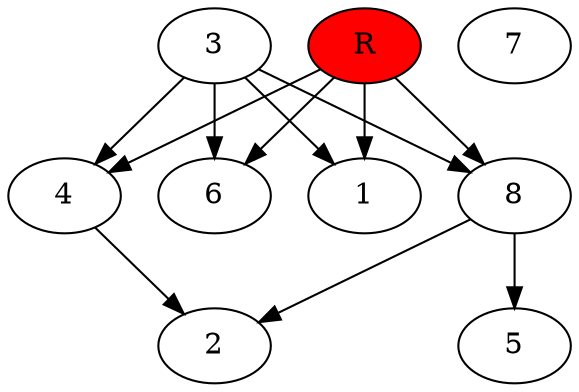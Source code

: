 digraph prb41677 {
	1
	2
	3
	4
	5
	6
	7
	8
	R [fillcolor="#ff0000" style=filled]
	3 -> 1
	3 -> 4
	3 -> 6
	3 -> 8
	4 -> 2
	8 -> 2
	8 -> 5
	R -> 1
	R -> 4
	R -> 6
	R -> 8
}
